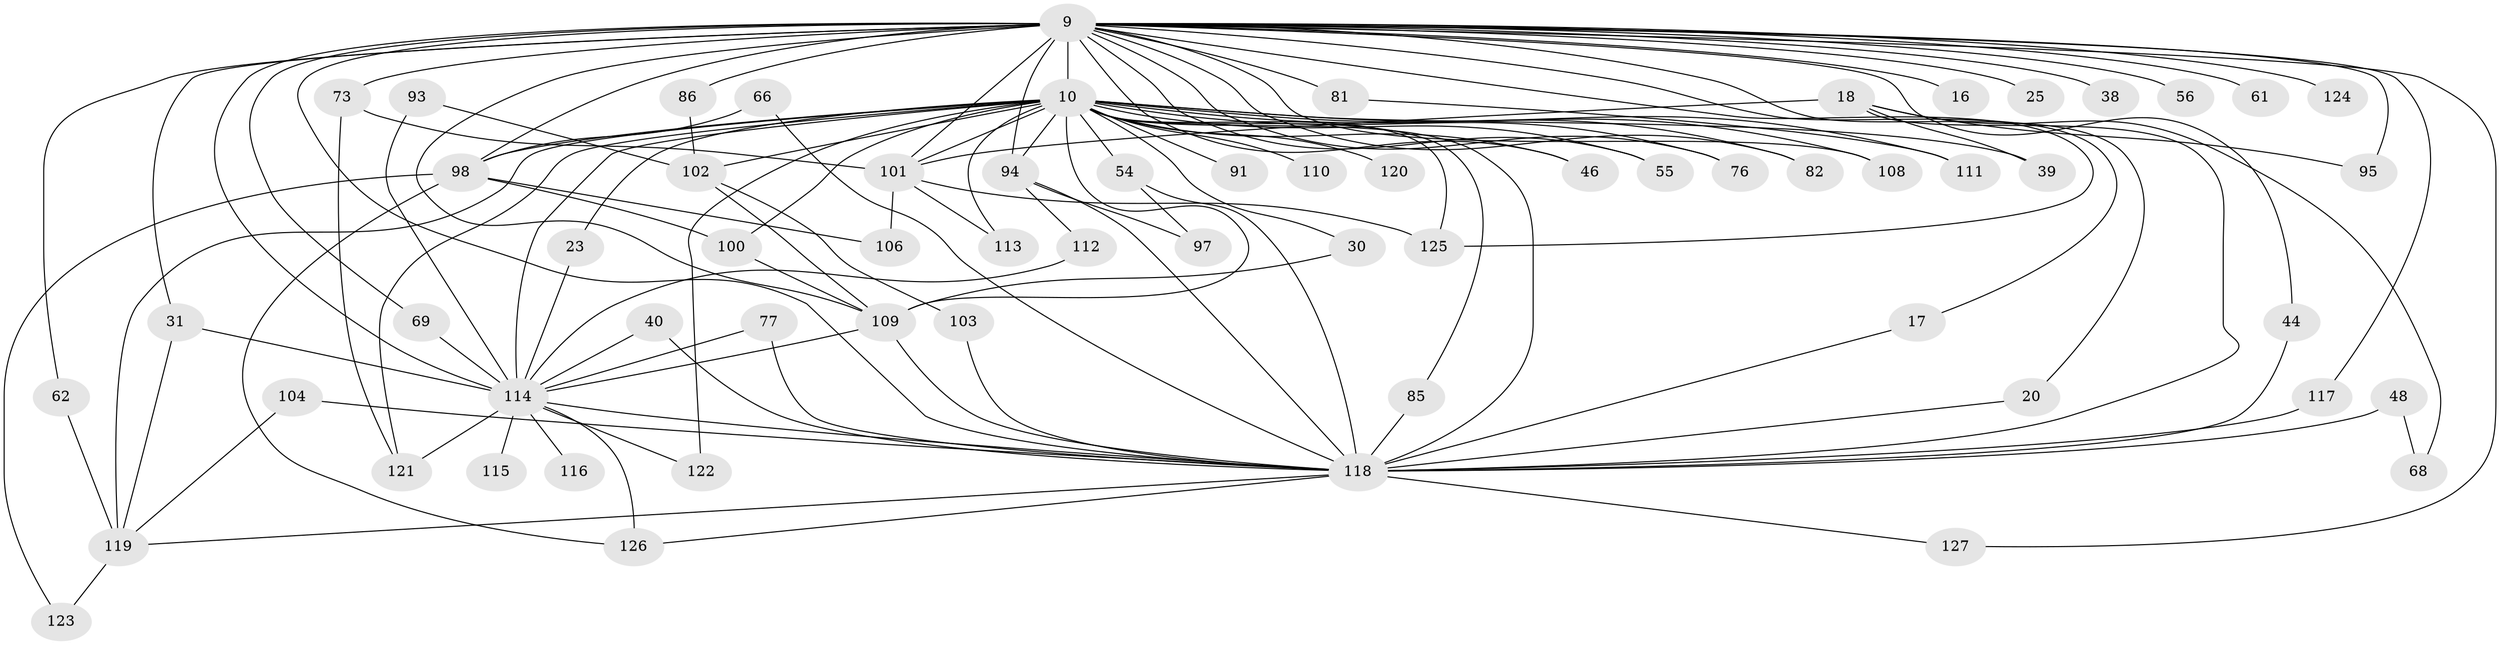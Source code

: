 // original degree distribution, {14: 0.007874015748031496, 19: 0.007874015748031496, 25: 0.007874015748031496, 17: 0.007874015748031496, 37: 0.007874015748031496, 16: 0.015748031496062992, 24: 0.007874015748031496, 33: 0.007874015748031496, 30: 0.007874015748031496, 4: 0.08661417322834646, 11: 0.007874015748031496, 3: 0.1968503937007874, 2: 0.5590551181102362, 7: 0.007874015748031496, 5: 0.031496062992125984, 8: 0.015748031496062992, 6: 0.015748031496062992}
// Generated by graph-tools (version 1.1) at 2025/44/03/09/25 04:44:26]
// undirected, 63 vertices, 119 edges
graph export_dot {
graph [start="1"]
  node [color=gray90,style=filled];
  9 [super="+5"];
  10 [super="+8+7"];
  16;
  17;
  18;
  20;
  23;
  25;
  30;
  31;
  38;
  39;
  40;
  44;
  46 [super="+14"];
  48;
  54 [super="+11"];
  55 [super="+15"];
  56;
  61;
  62;
  66;
  68;
  69;
  73 [super="+52"];
  76;
  77;
  81;
  82;
  85;
  86;
  91 [super="+88"];
  93;
  94 [super="+27+64+60+75"];
  95;
  97;
  98 [super="+96"];
  100 [super="+53"];
  101 [super="+74+80+84"];
  102 [super="+49"];
  103;
  104;
  106;
  108;
  109 [super="+99+83+32+87"];
  110;
  111;
  112;
  113;
  114 [super="+34+26+71+105+2"];
  115 [super="+51"];
  116;
  117;
  118 [super="+24+43+57+36+79"];
  119 [super="+89+90+107"];
  120;
  121 [super="+45"];
  122;
  123;
  124 [super="+63"];
  125 [super="+78"];
  126 [super="+72"];
  127;
  9 -- 10 [weight=8];
  9 -- 16 [weight=2];
  9 -- 17;
  9 -- 25 [weight=2];
  9 -- 31;
  9 -- 44;
  9 -- 56 [weight=2];
  9 -- 62;
  9 -- 73 [weight=2];
  9 -- 76;
  9 -- 81 [weight=2];
  9 -- 86;
  9 -- 95;
  9 -- 108;
  9 -- 127;
  9 -- 20;
  9 -- 38;
  9 -- 61;
  9 -- 69;
  9 -- 82;
  9 -- 117;
  9 -- 124 [weight=3];
  9 -- 125 [weight=2];
  9 -- 55;
  9 -- 94 [weight=3];
  9 -- 118 [weight=5];
  9 -- 114 [weight=9];
  9 -- 101;
  9 -- 109 [weight=3];
  9 -- 46;
  9 -- 98 [weight=4];
  10 -- 39;
  10 -- 54 [weight=2];
  10 -- 98 [weight=4];
  10 -- 102 [weight=2];
  10 -- 110 [weight=2];
  10 -- 111;
  10 -- 119 [weight=6];
  10 -- 120 [weight=2];
  10 -- 122;
  10 -- 76;
  10 -- 23;
  10 -- 91 [weight=3];
  10 -- 108;
  10 -- 55 [weight=2];
  10 -- 125 [weight=2];
  10 -- 94 [weight=2];
  10 -- 118 [weight=13];
  10 -- 114 [weight=10];
  10 -- 109;
  10 -- 121;
  10 -- 82;
  10 -- 85;
  10 -- 30;
  10 -- 100;
  10 -- 46;
  10 -- 113;
  10 -- 101 [weight=2];
  17 -- 118;
  18 -- 39;
  18 -- 68;
  18 -- 95;
  18 -- 101 [weight=2];
  18 -- 118 [weight=2];
  20 -- 118;
  23 -- 114;
  30 -- 109;
  31 -- 119;
  31 -- 114;
  40 -- 118;
  40 -- 114;
  44 -- 118;
  48 -- 68;
  48 -- 118 [weight=2];
  54 -- 97;
  54 -- 118;
  62 -- 119;
  66 -- 118;
  66 -- 98;
  69 -- 114;
  73 -- 101;
  73 -- 121;
  77 -- 114;
  77 -- 118;
  81 -- 111;
  85 -- 118;
  86 -- 102;
  93 -- 102;
  93 -- 114;
  94 -- 118;
  94 -- 112;
  94 -- 97;
  98 -- 100;
  98 -- 106;
  98 -- 123;
  98 -- 126;
  100 -- 109;
  101 -- 106;
  101 -- 113;
  101 -- 125;
  102 -- 103;
  102 -- 109;
  103 -- 118;
  104 -- 119;
  104 -- 118;
  109 -- 114 [weight=3];
  109 -- 118;
  112 -- 114;
  114 -- 118 [weight=8];
  114 -- 126;
  114 -- 121 [weight=2];
  114 -- 115 [weight=3];
  114 -- 116 [weight=2];
  114 -- 122;
  117 -- 118;
  118 -- 126;
  118 -- 127;
  118 -- 119;
  119 -- 123;
}
